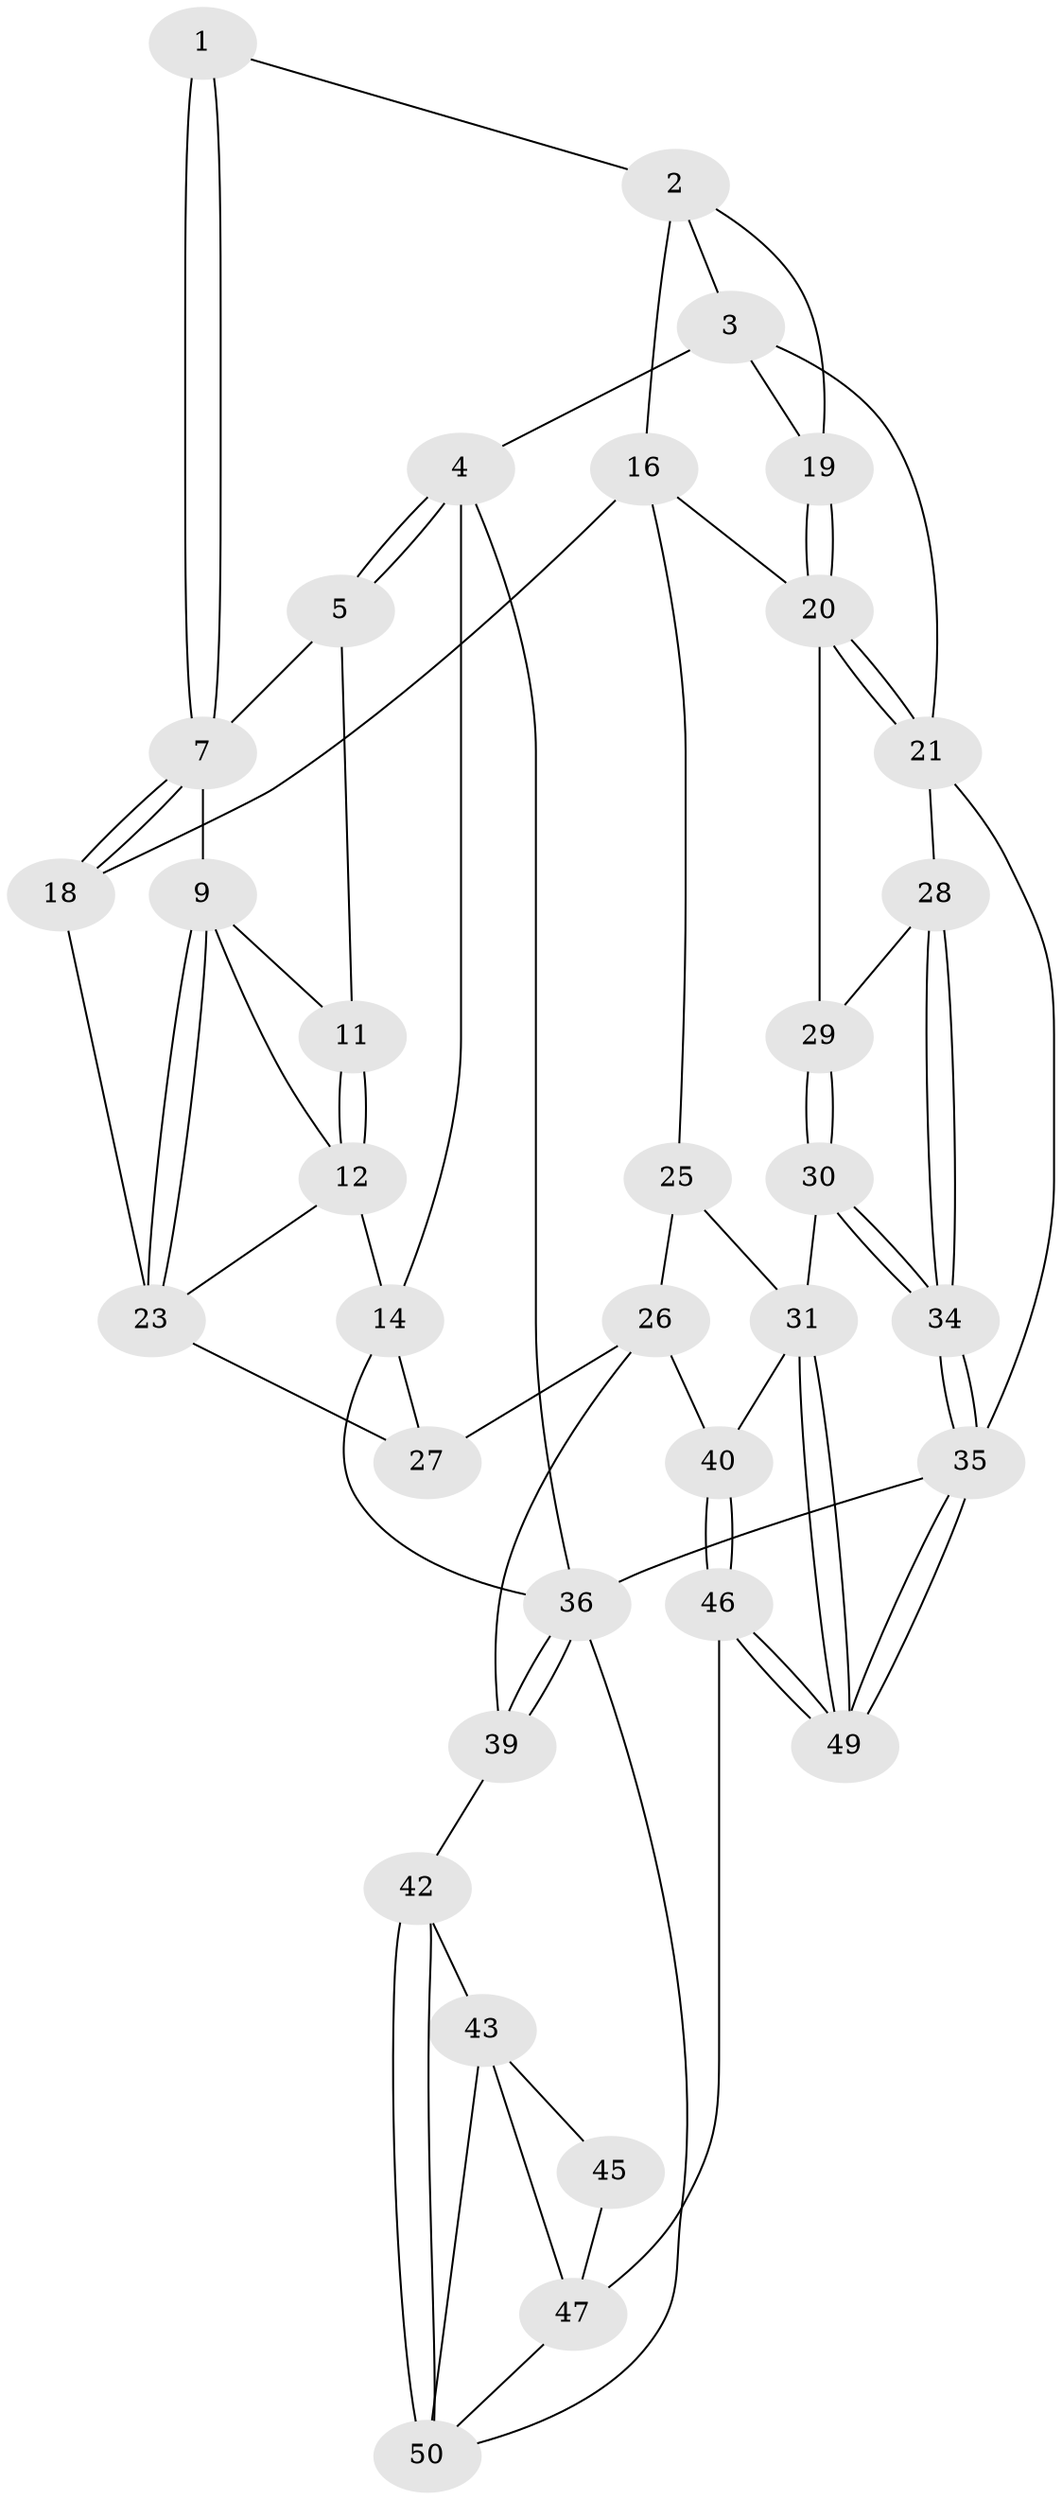 // Generated by graph-tools (version 1.1) at 2025/52/02/27/25 19:52:39]
// undirected, 35 vertices, 78 edges
graph export_dot {
graph [start="1"]
  node [color=gray90,style=filled];
  1 [pos="+0.4960333028018528+0"];
  2 [pos="+0.5677033320315593+0",super="+15"];
  3 [pos="+0.80952834720893+0"];
  4 [pos="+0+0"];
  5 [pos="+0+0",super="+6"];
  7 [pos="+0.4155134420275889+0.23186366864133406",super="+8"];
  9 [pos="+0.2295363883029662+0.17126377577012938",super="+10"];
  11 [pos="+0+0"];
  12 [pos="+0.06685286829742512+0.21029870904436004",super="+13"];
  14 [pos="+0+0.3671913183801791",super="+33"];
  16 [pos="+0.62904843112348+0.31839016038472917",super="+17"];
  18 [pos="+0.4129964534250158+0.2907141286754821"];
  19 [pos="+0.8785777055396321+0.13988527690577712"];
  20 [pos="+0.9198184070148483+0.22520787293990469",super="+22"];
  21 [pos="+1+0.2908600363667308"];
  23 [pos="+0.30060788040660413+0.316498792009006",super="+24"];
  25 [pos="+0.533520665676848+0.5302545092194035"];
  26 [pos="+0.2432665863470224+0.569363279875771",super="+38"];
  27 [pos="+0.2136861267735048+0.5263510471306801"];
  28 [pos="+1+0.43815288126754776"];
  29 [pos="+0.8312078188096714+0.5263042506655654"];
  30 [pos="+0.7516485458013917+0.7386462485094853"];
  31 [pos="+0.7223031313052644+0.7435277190054457",super="+32"];
  34 [pos="+1+1"];
  35 [pos="+1+1"];
  36 [pos="+0+0.8622916442333288",super="+37"];
  39 [pos="+0.07547953921331668+0.826463401842226"];
  40 [pos="+0.39887836076446664+0.7807667002612584",super="+41"];
  42 [pos="+0.12594835753432465+0.8629979145040793"];
  43 [pos="+0.13405307288331467+0.8670765999664776",super="+44"];
  45 [pos="+0.31326203615807946+0.8018759231721537"];
  46 [pos="+0.5067372203132676+1"];
  47 [pos="+0.3562139336964215+1",super="+48"];
  49 [pos="+0.5178045461994684+1"];
  50 [pos="+0.01135159502987188+1",super="+51"];
  1 -- 2;
  1 -- 7;
  1 -- 7;
  2 -- 3;
  2 -- 16;
  2 -- 19;
  3 -- 4;
  3 -- 19;
  3 -- 21;
  4 -- 5;
  4 -- 5;
  4 -- 14;
  4 -- 36;
  5 -- 11;
  5 -- 7;
  7 -- 18;
  7 -- 18;
  7 -- 9;
  9 -- 23;
  9 -- 23;
  9 -- 11;
  9 -- 12;
  11 -- 12;
  11 -- 12;
  12 -- 14;
  12 -- 23;
  14 -- 27;
  14 -- 36;
  16 -- 20;
  16 -- 25;
  16 -- 18;
  18 -- 23;
  19 -- 20;
  19 -- 20;
  20 -- 21;
  20 -- 21;
  20 -- 29;
  21 -- 28;
  21 -- 35;
  23 -- 27;
  25 -- 26;
  25 -- 31;
  26 -- 27;
  26 -- 40;
  26 -- 39;
  28 -- 29;
  28 -- 34;
  28 -- 34;
  29 -- 30;
  29 -- 30;
  30 -- 31;
  30 -- 34;
  30 -- 34;
  31 -- 49;
  31 -- 49;
  31 -- 40;
  34 -- 35;
  34 -- 35;
  35 -- 49;
  35 -- 49;
  35 -- 36;
  36 -- 39;
  36 -- 39;
  36 -- 50;
  39 -- 42;
  40 -- 46;
  40 -- 46;
  42 -- 43;
  42 -- 50;
  42 -- 50;
  43 -- 45;
  43 -- 47;
  43 -- 50;
  45 -- 47;
  46 -- 47;
  46 -- 49;
  46 -- 49;
  47 -- 50;
}
